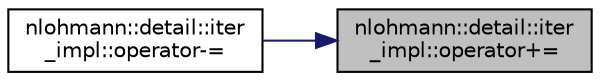 digraph "nlohmann::detail::iter_impl::operator+="
{
 // LATEX_PDF_SIZE
  edge [fontname="Helvetica",fontsize="10",labelfontname="Helvetica",labelfontsize="10"];
  node [fontname="Helvetica",fontsize="10",shape=record];
  rankdir="RL";
  Node1 [label="nlohmann::detail::iter\l_impl::operator+=",height=0.2,width=0.4,color="black", fillcolor="grey75", style="filled", fontcolor="black",tooltip="add to iterator"];
  Node1 -> Node2 [dir="back",color="midnightblue",fontsize="10",style="solid"];
  Node2 [label="nlohmann::detail::iter\l_impl::operator-=",height=0.2,width=0.4,color="black", fillcolor="white", style="filled",URL="$classnlohmann_1_1detail_1_1iter__impl.html#abcc9d51bc52f2e8483bbe4018f05e978",tooltip="subtract from iterator"];
}

